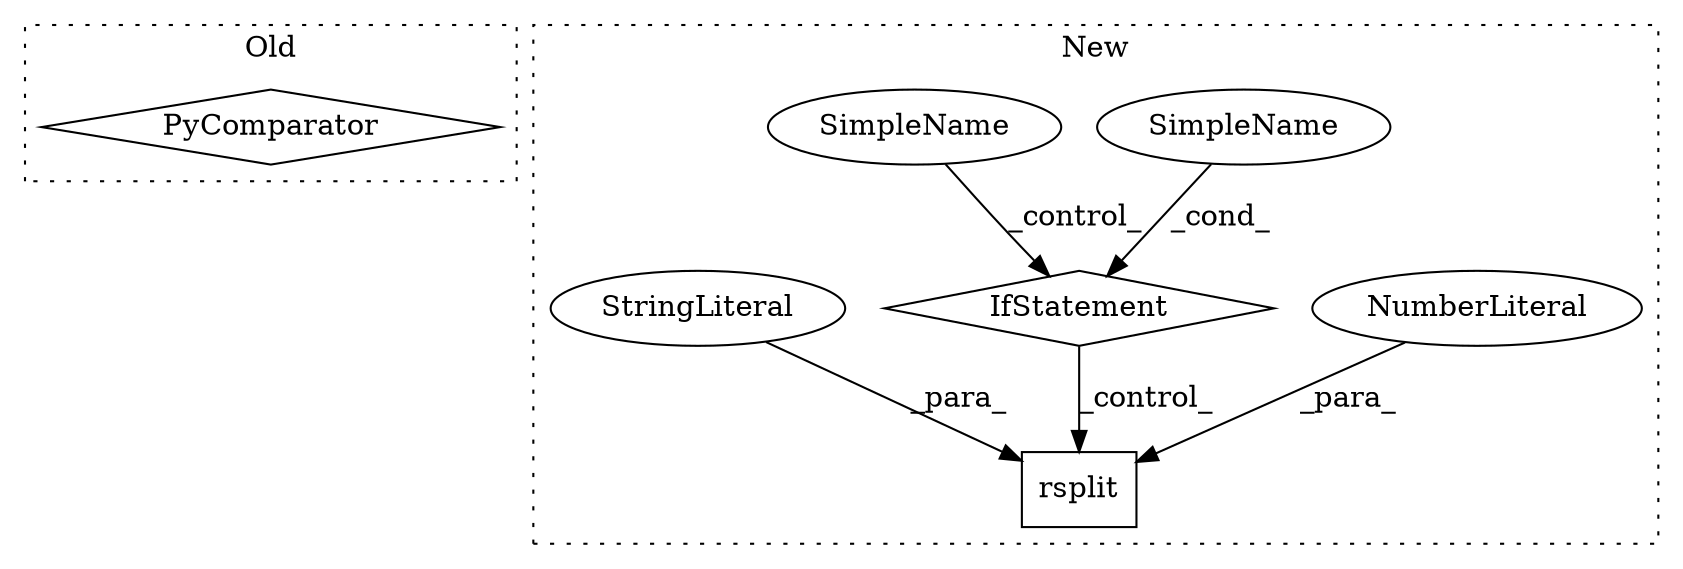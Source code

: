 digraph G {
subgraph cluster0 {
1 [label="PyComparator" a="113" s="2092" l="54" shape="diamond"];
label = "Old";
style="dotted";
}
subgraph cluster1 {
2 [label="rsplit" a="32" s="2334,2346" l="7,1" shape="box"];
3 [label="IfStatement" a="25" s="2212,2234" l="4,2" shape="diamond"];
4 [label="NumberLiteral" a="34" s="2345" l="1" shape="ellipse"];
5 [label="SimpleName" a="42" s="" l="" shape="ellipse"];
6 [label="SimpleName" a="42" s="" l="" shape="ellipse"];
7 [label="StringLiteral" a="45" s="2341" l="3" shape="ellipse"];
label = "New";
style="dotted";
}
3 -> 2 [label="_control_"];
4 -> 2 [label="_para_"];
5 -> 3 [label="_cond_"];
6 -> 3 [label="_control_"];
7 -> 2 [label="_para_"];
}